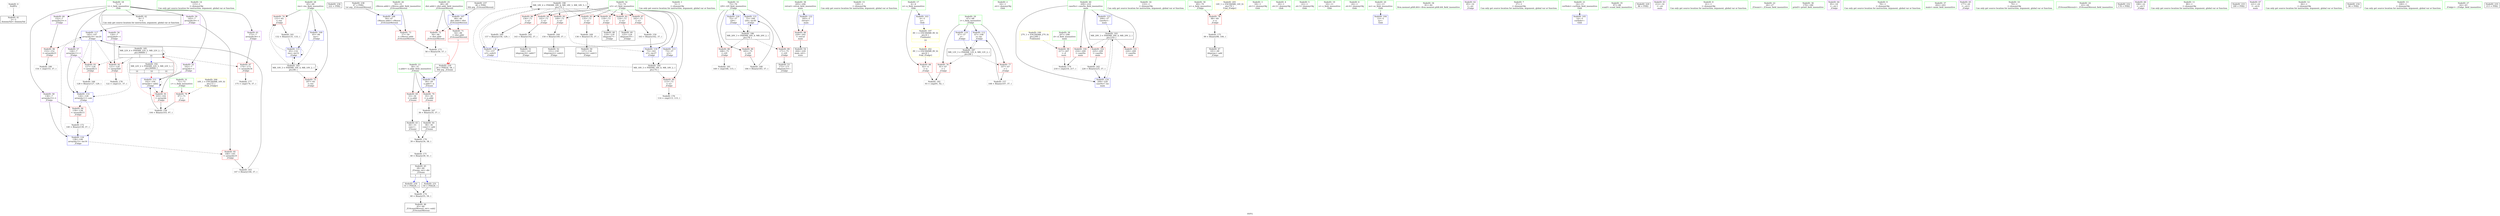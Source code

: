 digraph "SVFG" {
	label="SVFG";

	Node0x561513a5fad0 [shape=record,color=grey,label="{NodeID: 0\nNullPtr}"];
	Node0x561513a5fad0 -> Node0x561513a68640[style=solid];
	Node0x561513a72b00 [shape=record,color=grey,label="{NodeID: 180\n154 = cmp(153, 37, )\n}"];
	Node0x561513a68d20 [shape=record,color=red,label="{NodeID: 97\n174\<--173\n\<--arrayidx34\n_Z3algv\n}"];
	Node0x561513a68d20 -> Node0x561513a72680[style=solid];
	Node0x561513a66d80 [shape=record,color=green,label="{NodeID: 14\n115\<--1\n\<--dummyObj\nCan only get source location for instruction, argument, global var or function.}"];
	Node0x561513a69910 [shape=record,color=blue,label="{NodeID: 111\n102\<--104\narrayidx\<--add2\n_Z3algv\n}"];
	Node0x561513a69910 -> Node0x561513a6bf60[style=dashed];
	Node0x561513a69910 -> Node0x561513a69910[style=dashed];
	Node0x561513a69910 -> Node0x561513a791b0[style=dashed];
	Node0x561513a67af0 [shape=record,color=green,label="{NodeID: 28\n65\<--66\nres\<--res_field_insensitive\n_Z3algv\n}"];
	Node0x561513a67af0 -> Node0x561513a6b190[style=solid];
	Node0x561513a67af0 -> Node0x561513a6b260[style=solid];
	Node0x561513a67af0 -> Node0x561513a69770[style=solid];
	Node0x561513a67af0 -> Node0x561513a6e390[style=solid];
	Node0x561513a68740 [shape=record,color=black,label="{NodeID: 42\n8\<--7\n\<--t\nCan only get source location for instruction, argument, global var or function.}"];
	Node0x561513a6a2f0 [shape=record,color=purple,label="{NodeID: 56\n120\<--7\narrayidx8\<--t\n_Z3algv\n}"];
	Node0x561513a6a2f0 -> Node0x561513a6c030[style=solid];
	Node0x561513a88aa0 [shape=record,color=black,label="{NodeID: 236\n222 = PHI()\n}"];
	Node0x561513a6ae50 [shape=record,color=red,label="{NodeID: 70\n35\<--30\n\<--n.addr\n_Z3sumi\n}"];
	Node0x561513a6ae50 -> Node0x561513a71780[style=solid];
	Node0x561513a71780 [shape=record,color=grey,label="{NodeID: 167\n36 = Binary(35, 37, )\n}"];
	Node0x561513a71780 -> Node0x561513a68910[style=solid];
	Node0x561513a6b9b0 [shape=record,color=red,label="{NodeID: 84\n142\<--73\n\<--x3\n_Z3algv\n}"];
	Node0x561513a6b9b0 -> Node0x561513a71480[style=solid];
	Node0x561513a5eed0 [shape=record,color=green,label="{NodeID: 1\n5\<--1\n\<--dummyObj\nCan only get source location for instruction, argument, global var or function.}"];
	Node0x561513a72c80 [shape=record,color=grey,label="{NodeID: 181\n169 = cmp(168, 115, )\n}"];
	Node0x561513a68df0 [shape=record,color=red,label="{NodeID: 98\n229\<--205\n\<--retval\nmain\n}"];
	Node0x561513a68df0 -> Node0x561513a6a150[style=solid];
	Node0x561513a66e80 [shape=record,color=green,label="{NodeID: 15\n129\<--1\n\<--dummyObj\nCan only get source location for instruction, argument, global var or function.}"];
	Node0x561513a699e0 [shape=record,color=blue,label="{NodeID: 112\n67\<--108\ni\<--inc\n_Z3algv\n}"];
	Node0x561513a699e0 -> Node0x561513a79bb0[style=dashed];
	Node0x561513a67bc0 [shape=record,color=green,label="{NodeID: 29\n67\<--68\ni\<--i_field_insensitive\n_Z3algv\n}"];
	Node0x561513a67bc0 -> Node0x561513a6b330[style=solid];
	Node0x561513a67bc0 -> Node0x561513a6b400[style=solid];
	Node0x561513a67bc0 -> Node0x561513a69840[style=solid];
	Node0x561513a67bc0 -> Node0x561513a699e0[style=solid];
	Node0x561513a68840 [shape=record,color=black,label="{NodeID: 43\n34\<--33\nconv\<--\n_Z3sumi\n}"];
	Node0x561513a68840 -> Node0x561513a71c00[style=solid];
	Node0x561513a6a3c0 [shape=record,color=purple,label="{NodeID: 57\n126\<--7\narrayidx11\<--t\n_Z3algv\n}"];
	Node0x561513a6a3c0 -> Node0x561513a6c100[style=solid];
	Node0x561513a6a3c0 -> Node0x561513a69b80[style=solid];
	Node0x561513a88b70 [shape=record,color=black,label="{NodeID: 237\n46 = PHI()\n0th arg _Z10countMovesii }"];
	Node0x561513a88b70 -> Node0x561513a695d0[style=solid];
	Node0x561513a6af20 [shape=record,color=red,label="{NodeID: 71\n54\<--48\n\<--dist.addr\n_Z10countMovesii\n|{<s0>1}}"];
	Node0x561513a6af20:s0 -> Node0x561513a88dd0[style=solid,color=red];
	Node0x561513a71900 [shape=record,color=grey,label="{NodeID: 168\n184 = Binary(183, 37, )\n}"];
	Node0x561513a71900 -> Node0x561513a6e870[style=solid];
	Node0x561513a6ba80 [shape=record,color=red,label="{NodeID: 85\n149\<--73\n\<--x3\n_Z3algv\n}"];
	Node0x561513a6ba80 -> Node0x561513a71300[style=solid];
	Node0x561513a65f00 [shape=record,color=green,label="{NodeID: 2\n16\<--1\n.str\<--dummyObj\nGlob }"];
	Node0x561513a72e00 [shape=record,color=grey,label="{NodeID: 182\n93 = cmp(91, 92, )\n}"];
	Node0x561513a68ec0 [shape=record,color=red,label="{NodeID: 99\n217\<--207\n\<--d\nmain\n}"];
	Node0x561513a68ec0 -> Node0x561513a72980[style=solid];
	Node0x561513a66f80 [shape=record,color=green,label="{NodeID: 16\n133\<--1\n\<--dummyObj\nCan only get source location for instruction, argument, global var or function.}"];
	Node0x561513a69ab0 [shape=record,color=blue,label="{NodeID: 113\n73\<--37\nx3\<--\n_Z3algv\n}"];
	Node0x561513a69ab0 -> Node0x561513a78cb0[style=dashed];
	Node0x561513a67c90 [shape=record,color=green,label="{NodeID: 30\n69\<--70\nx\<--x_field_insensitive\n_Z3algv\n}"];
	Node0x561513a67c90 -> Node0x561513a6b4d0[style=solid];
	Node0x561513a68910 [shape=record,color=black,label="{NodeID: 44\n38\<--36\nconv1\<--add\n_Z3sumi\n}"];
	Node0x561513a68910 -> Node0x561513a71c00[style=solid];
	Node0x561513a6a490 [shape=record,color=purple,label="{NodeID: 58\n138\<--7\narrayidx15\<--t\n_Z3algv\n}"];
	Node0x561513a6a490 -> Node0x561513a6c1d0[style=solid];
	Node0x561513a6a490 -> Node0x561513a6e460[style=solid];
	Node0x561513a88cd0 [shape=record,color=black,label="{NodeID: 238\n47 = PHI()\n1st arg _Z10countMovesii }"];
	Node0x561513a88cd0 -> Node0x561513a696a0[style=solid];
	Node0x561513a6aff0 [shape=record,color=red,label="{NodeID: 72\n56\<--48\n\<--dist.addr\n_Z10countMovesii\n}"];
	Node0x561513a6aff0 -> Node0x561513a72080[style=solid];
	Node0x561513a71a80 [shape=record,color=grey,label="{NodeID: 169\n136 = Binary(135, 37, )\n}"];
	Node0x561513a71a80 -> Node0x561513a69e10[style=solid];
	Node0x561513a6bb50 [shape=record,color=red,label="{NodeID: 86\n156\<--73\n\<--x3\n_Z3algv\n}"];
	Node0x561513a6bb50 -> Node0x561513a70d00[style=solid];
	Node0x561513a65f90 [shape=record,color=green,label="{NodeID: 3\n18\<--1\n.str.1\<--dummyObj\nGlob }"];
	Node0x561513a787b0 [shape=record,color=black,label="{NodeID: 183\nMR_10V_3 = PHI(MR_10V_4, MR_10V_2, )\npts\{66 \}\n}"];
	Node0x561513a787b0 -> Node0x561513a6b190[style=dashed];
	Node0x561513a787b0 -> Node0x561513a6b260[style=dashed];
	Node0x561513a787b0 -> Node0x561513a6e390[style=dashed];
	Node0x561513a787b0 -> Node0x561513a787b0[style=dashed];
	Node0x561513a68f90 [shape=record,color=red,label="{NodeID: 100\n216\<--209\n\<--caseNo\nmain\n}"];
	Node0x561513a68f90 -> Node0x561513a72980[style=solid];
	Node0x561513a67080 [shape=record,color=green,label="{NodeID: 17\n4\<--6\nn\<--n_field_insensitive\nGlob }"];
	Node0x561513a67080 -> Node0x561513a6acb0[style=solid];
	Node0x561513a67080 -> Node0x561513a69200[style=solid];
	Node0x561513a7dbd0 [shape=record,color=yellow,style=double,label="{NodeID: 197\n8V_1 = ENCHI(MR_8V_0)\npts\{6 \}\nFun[main]|{<s0>10}}"];
	Node0x561513a7dbd0:s0 -> Node0x561513a7e060[style=dashed,color=red];
	Node0x561513a69b80 [shape=record,color=blue,label="{NodeID: 114\n126\<--128\narrayidx11\<--sub\n_Z3algv\n}"];
	Node0x561513a69b80 -> Node0x561513a6c1d0[style=dashed];
	Node0x561513a69b80 -> Node0x561513a6e460[style=dashed];
	Node0x561513a67d60 [shape=record,color=green,label="{NodeID: 31\n71\<--72\nc\<--c_field_insensitive\n_Z3algv\n}"];
	Node0x561513a67d60 -> Node0x561513a6b5a0[style=solid];
	Node0x561513a689e0 [shape=record,color=black,label="{NodeID: 45\n28\<--40\n_Z3sumi_ret\<--div\n_Z3sumi\n|{<s0>1|<s1>2}}"];
	Node0x561513a689e0:s0 -> Node0x561513a88470[style=solid,color=blue];
	Node0x561513a689e0:s1 -> Node0x561513a88660[style=solid,color=blue];
	Node0x561513a6a560 [shape=record,color=purple,label="{NodeID: 59\n145\<--7\narrayidx19\<--t\n_Z3algv\n}"];
	Node0x561513a6a560 -> Node0x561513a6c2a0[style=solid];
	Node0x561513a6a560 -> Node0x561513a6e530[style=solid];
	Node0x561513a88dd0 [shape=record,color=black,label="{NodeID: 239\n29 = PHI(54, 58, )\n0th arg _Z3sumi }"];
	Node0x561513a88dd0 -> Node0x561513a69500[style=solid];
	Node0x561513a6b0c0 [shape=record,color=red,label="{NodeID: 73\n57\<--50\n\<--cMoves.addr\n_Z10countMovesii\n}"];
	Node0x561513a6b0c0 -> Node0x561513a72080[style=solid];
	Node0x561513a71c00 [shape=record,color=grey,label="{NodeID: 170\n39 = Binary(34, 38, )\n}"];
	Node0x561513a71c00 -> Node0x561513a71d80[style=solid];
	Node0x561513a6bc20 [shape=record,color=red,label="{NodeID: 87\n162\<--73\n\<--x3\n_Z3algv\n}"];
	Node0x561513a6bc20 -> Node0x561513a70b80[style=solid];
	Node0x561513a66020 [shape=record,color=green,label="{NodeID: 4\n20\<--1\n.str.2\<--dummyObj\nGlob }"];
	Node0x561513a78cb0 [shape=record,color=black,label="{NodeID: 184\nMR_18V_3 = PHI(MR_18V_6, MR_18V_2, )\npts\{74 \}\n}"];
	Node0x561513a78cb0 -> Node0x561513a6b670[style=dashed];
	Node0x561513a78cb0 -> Node0x561513a7aab0[style=dashed];
	Node0x561513a69060 [shape=record,color=red,label="{NodeID: 101\n220\<--209\n\<--caseNo\nmain\n}"];
	Node0x561513a67180 [shape=record,color=green,label="{NodeID: 18\n7\<--9\nt\<--t_field_insensitive\nGlob }"];
	Node0x561513a67180 -> Node0x561513a68740[style=solid];
	Node0x561513a67180 -> Node0x561513a6a220[style=solid];
	Node0x561513a67180 -> Node0x561513a6a2f0[style=solid];
	Node0x561513a67180 -> Node0x561513a6a3c0[style=solid];
	Node0x561513a67180 -> Node0x561513a6a490[style=solid];
	Node0x561513a67180 -> Node0x561513a6a560[style=solid];
	Node0x561513a67180 -> Node0x561513a6a630[style=solid];
	Node0x561513a67180 -> Node0x561513a6a700[style=solid];
	Node0x561513a6e390 [shape=record,color=blue,label="{NodeID: 115\n65\<--132\nres\<--inc12\n_Z3algv\n}"];
	Node0x561513a6e390 -> Node0x561513a6b190[style=dashed];
	Node0x561513a6e390 -> Node0x561513a6e390[style=dashed];
	Node0x561513a6e390 -> Node0x561513a787b0[style=dashed];
	Node0x561513a67e30 [shape=record,color=green,label="{NodeID: 32\n73\<--74\nx3\<--x3_field_insensitive\n_Z3algv\n}"];
	Node0x561513a67e30 -> Node0x561513a6b670[style=solid];
	Node0x561513a67e30 -> Node0x561513a6b740[style=solid];
	Node0x561513a67e30 -> Node0x561513a6b810[style=solid];
	Node0x561513a67e30 -> Node0x561513a6b8e0[style=solid];
	Node0x561513a67e30 -> Node0x561513a6b9b0[style=solid];
	Node0x561513a67e30 -> Node0x561513a6ba80[style=solid];
	Node0x561513a67e30 -> Node0x561513a6bb50[style=solid];
	Node0x561513a67e30 -> Node0x561513a6bc20[style=solid];
	Node0x561513a67e30 -> Node0x561513a69ab0[style=solid];
	Node0x561513a67e30 -> Node0x561513a6e600[style=solid];
	Node0x561513a67e30 -> Node0x561513a6e6d0[style=solid];
	Node0x561513a68ab0 [shape=record,color=black,label="{NodeID: 46\n45\<--60\n_Z10countMovesii_ret\<--sub2\n_Z10countMovesii\n}"];
	Node0x561513a6a630 [shape=record,color=purple,label="{NodeID: 60\n152\<--7\narrayidx23\<--t\n_Z3algv\n}"];
	Node0x561513a6a630 -> Node0x561513a68c50[style=solid];
	Node0x561513a70880 [shape=record,color=grey,label="{NodeID: 157\n108 = Binary(107, 37, )\n}"];
	Node0x561513a70880 -> Node0x561513a699e0[style=solid];
	Node0x561513a6b190 [shape=record,color=red,label="{NodeID: 74\n131\<--65\n\<--res\n_Z3algv\n}"];
	Node0x561513a6b190 -> Node0x561513a70e80[style=solid];
	Node0x561513a71d80 [shape=record,color=grey,label="{NodeID: 171\n40 = Binary(39, 41, )\n}"];
	Node0x561513a71d80 -> Node0x561513a689e0[style=solid];
	Node0x561513a6bcf0 [shape=record,color=red,label="{NodeID: 88\n168\<--75\n\<--i29\n_Z3algv\n}"];
	Node0x561513a6bcf0 -> Node0x561513a72c80[style=solid];
	Node0x561513a66870 [shape=record,color=green,label="{NodeID: 5\n22\<--1\n.str.3\<--dummyObj\nGlob }"];
	Node0x561513a791b0 [shape=record,color=black,label="{NodeID: 185\nMR_22V_4 = PHI(MR_22V_5, MR_22V_2, )\npts\{90000 \}\n|{|<s5>10}}"];
	Node0x561513a791b0 -> Node0x561513a6c030[style=dashed];
	Node0x561513a791b0 -> Node0x561513a6c100[style=dashed];
	Node0x561513a791b0 -> Node0x561513a68d20[style=dashed];
	Node0x561513a791b0 -> Node0x561513a69b80[style=dashed];
	Node0x561513a791b0 -> Node0x561513a791b0[style=dashed];
	Node0x561513a791b0:s5 -> Node0x561513a6c780[style=dashed,color=blue];
	Node0x561513a69130 [shape=record,color=red,label="{NodeID: 102\n225\<--209\n\<--caseNo\nmain\n}"];
	Node0x561513a69130 -> Node0x561513a71000[style=solid];
	Node0x561513a67280 [shape=record,color=green,label="{NodeID: 19\n10\<--11\ns\<--s_field_insensitive\nGlob }"];
	Node0x561513a7ddc0 [shape=record,color=yellow,style=double,label="{NodeID: 199\n27V_1 = ENCHI(MR_27V_0)\npts\{208 \}\nFun[main]}"];
	Node0x561513a7ddc0 -> Node0x561513a68ec0[style=dashed];
	Node0x561513a6e460 [shape=record,color=blue,label="{NodeID: 116\n138\<--140\narrayidx15\<--inc16\n_Z3algv\n}"];
	Node0x561513a6e460 -> Node0x561513a6c2a0[style=dashed];
	Node0x561513a6e460 -> Node0x561513a6e530[style=dashed];
	Node0x561513a67f00 [shape=record,color=green,label="{NodeID: 33\n75\<--76\ni29\<--i29_field_insensitive\n_Z3algv\n}"];
	Node0x561513a67f00 -> Node0x561513a6bcf0[style=solid];
	Node0x561513a67f00 -> Node0x561513a6bdc0[style=solid];
	Node0x561513a67f00 -> Node0x561513a6be90[style=solid];
	Node0x561513a67f00 -> Node0x561513a6e7a0[style=solid];
	Node0x561513a67f00 -> Node0x561513a6e870[style=solid];
	Node0x561513a68b80 [shape=record,color=black,label="{NodeID: 47\n101\<--99\nidxprom\<--add\n_Z3algv\n}"];
	Node0x561513a6a700 [shape=record,color=purple,label="{NodeID: 61\n173\<--7\narrayidx34\<--t\n_Z3algv\n}"];
	Node0x561513a6a700 -> Node0x561513a68d20[style=solid];
	Node0x561513a70a00 [shape=record,color=grey,label="{NodeID: 158\n104 = Binary(103, 97, )\n}"];
	Node0x561513a70a00 -> Node0x561513a69910[style=solid];
	Node0x561513a6b260 [shape=record,color=red,label="{NodeID: 75\n187\<--65\n\<--res\n_Z3algv\n}"];
	Node0x561513a71f00 [shape=record,color=grey,label="{NodeID: 172\n140 = Binary(139, 37, )\n}"];
	Node0x561513a71f00 -> Node0x561513a6e460[style=solid];
	Node0x561513a6bdc0 [shape=record,color=red,label="{NodeID: 89\n171\<--75\n\<--i29\n_Z3algv\n}"];
	Node0x561513a6bdc0 -> Node0x561513a6a080[style=solid];
	Node0x561513a66900 [shape=record,color=green,label="{NodeID: 6\n24\<--1\n.str.4\<--dummyObj\nGlob }"];
	Node0x561513a796b0 [shape=record,color=black,label="{NodeID: 186\nMR_20V_3 = PHI(MR_20V_4, MR_20V_2, )\npts\{76 \}\n}"];
	Node0x561513a796b0 -> Node0x561513a6bcf0[style=dashed];
	Node0x561513a796b0 -> Node0x561513a6bdc0[style=dashed];
	Node0x561513a796b0 -> Node0x561513a6be90[style=dashed];
	Node0x561513a796b0 -> Node0x561513a6e870[style=dashed];
	Node0x561513a69200 [shape=record,color=blue,label="{NodeID: 103\n4\<--5\nn\<--\nGlob }"];
	Node0x561513a69200 -> Node0x561513a7dbd0[style=dashed];
	Node0x561513a67380 [shape=record,color=green,label="{NodeID: 20\n12\<--13\nss\<--ss_field_insensitive\nGlob }"];
	Node0x561513a67380 -> Node0x561513a69300[style=solid];
	Node0x561513a6e530 [shape=record,color=blue,label="{NodeID: 117\n145\<--147\narrayidx19\<--inc20\n_Z3algv\n}"];
	Node0x561513a6e530 -> Node0x561513a6c030[style=dashed];
	Node0x561513a6e530 -> Node0x561513a6c100[style=dashed];
	Node0x561513a6e530 -> Node0x561513a68c50[style=dashed];
	Node0x561513a6e530 -> Node0x561513a69b80[style=dashed];
	Node0x561513a6e530 -> Node0x561513a791b0[style=dashed];
	Node0x561513a67fd0 [shape=record,color=green,label="{NodeID: 34\n81\<--82\nllvm.memset.p0i8.i64\<--llvm.memset.p0i8.i64_field_insensitive\n}"];
	Node0x561513a69c70 [shape=record,color=black,label="{NodeID: 48\n119\<--118\nidxprom7\<--\n_Z3algv\n}"];
	Node0x561513a6a7d0 [shape=record,color=purple,label="{NodeID: 62\n85\<--16\n\<--.str\n_Z3algv\n}"];
	Node0x561513a70b80 [shape=record,color=grey,label="{NodeID: 159\n163 = Binary(162, 37, )\n}"];
	Node0x561513a70b80 -> Node0x561513a6e6d0[style=solid];
	Node0x561513a6b330 [shape=record,color=red,label="{NodeID: 76\n91\<--67\n\<--i\n_Z3algv\n}"];
	Node0x561513a6b330 -> Node0x561513a72e00[style=solid];
	Node0x561513a72080 [shape=record,color=grey,label="{NodeID: 173\n58 = Binary(56, 57, )\n|{<s0>2}}"];
	Node0x561513a72080:s0 -> Node0x561513a88dd0[style=solid,color=red];
	Node0x561513a6be90 [shape=record,color=red,label="{NodeID: 90\n183\<--75\n\<--i29\n_Z3algv\n}"];
	Node0x561513a6be90 -> Node0x561513a71900[style=solid];
	Node0x561513a66990 [shape=record,color=green,label="{NodeID: 7\n37\<--1\n\<--dummyObj\nCan only get source location for instruction, argument, global var or function.}"];
	Node0x561513a79bb0 [shape=record,color=black,label="{NodeID: 187\nMR_12V_3 = PHI(MR_12V_4, MR_12V_2, )\npts\{68 \}\n}"];
	Node0x561513a79bb0 -> Node0x561513a6b330[style=dashed];
	Node0x561513a79bb0 -> Node0x561513a6b400[style=dashed];
	Node0x561513a79bb0 -> Node0x561513a699e0[style=dashed];
	Node0x561513a69300 [shape=record,color=blue,label="{NodeID: 104\n12\<--5\nss\<--\nGlob }"];
	Node0x561513a67480 [shape=record,color=green,label="{NodeID: 21\n14\<--15\ncurHole\<--curHole_field_insensitive\nGlob }"];
	Node0x561513a67480 -> Node0x561513a69400[style=solid];
	Node0x561513a6e600 [shape=record,color=blue,label="{NodeID: 118\n73\<--157\nx3\<--sub25\n_Z3algv\n}"];
	Node0x561513a6e600 -> Node0x561513a7aab0[style=dashed];
	Node0x561513a680d0 [shape=record,color=green,label="{NodeID: 35\n87\<--88\nscanf\<--scanf_field_insensitive\n}"];
	Node0x561513a69d40 [shape=record,color=black,label="{NodeID: 49\n125\<--124\nidxprom10\<--\n_Z3algv\n}"];
	Node0x561513a88370 [shape=record,color=black,label="{NodeID: 229\n86 = PHI()\n}"];
	Node0x561513a6a8a0 [shape=record,color=purple,label="{NodeID: 63\n212\<--16\n\<--.str\nmain\n}"];
	Node0x561513a70d00 [shape=record,color=grey,label="{NodeID: 160\n157 = Binary(156, 129, )\n}"];
	Node0x561513a70d00 -> Node0x561513a6e600[style=solid];
	Node0x561513a6b400 [shape=record,color=red,label="{NodeID: 77\n107\<--67\n\<--i\n_Z3algv\n}"];
	Node0x561513a6b400 -> Node0x561513a70880[style=solid];
	Node0x561513a72200 [shape=record,color=grey,label="{NodeID: 174\n60 = Binary(55, 59, )\n}"];
	Node0x561513a72200 -> Node0x561513a68ab0[style=solid];
	Node0x561513a6bf60 [shape=record,color=red,label="{NodeID: 91\n103\<--102\n\<--arrayidx\n_Z3algv\n}"];
	Node0x561513a6bf60 -> Node0x561513a70a00[style=solid];
	Node0x561513a66a20 [shape=record,color=green,label="{NodeID: 8\n41\<--1\n\<--dummyObj\nCan only get source location for instruction, argument, global var or function.}"];
	Node0x561513a69400 [shape=record,color=blue,label="{NodeID: 105\n14\<--5\ncurHole\<--\nGlob }"];
	Node0x561513a67580 [shape=record,color=green,label="{NodeID: 22\n26\<--27\n_Z3sumi\<--_Z3sumi_field_insensitive\n}"];
	Node0x561513a7e060 [shape=record,color=yellow,style=double,label="{NodeID: 202\n8V_1 = ENCHI(MR_8V_0)\npts\{6 \}\nFun[_Z3algv]}"];
	Node0x561513a7e060 -> Node0x561513a6acb0[style=dashed];
	Node0x561513a6e6d0 [shape=record,color=blue,label="{NodeID: 119\n73\<--163\nx3\<--inc27\n_Z3algv\n}"];
	Node0x561513a6e6d0 -> Node0x561513a78cb0[style=dashed];
	Node0x561513a681d0 [shape=record,color=green,label="{NodeID: 36\n179\<--180\nprintf\<--printf_field_insensitive\n}"];
	Node0x561513a69e10 [shape=record,color=black,label="{NodeID: 50\n137\<--136\nidxprom14\<--sub13\n_Z3algv\n}"];
	Node0x561513a88470 [shape=record,color=black,label="{NodeID: 230\n55 = PHI(28, )\n}"];
	Node0x561513a88470 -> Node0x561513a72200[style=solid];
	Node0x561513a6a970 [shape=record,color=purple,label="{NodeID: 64\n95\<--18\n\<--.str.1\n_Z3algv\n}"];
	Node0x561513a70e80 [shape=record,color=grey,label="{NodeID: 161\n132 = Binary(131, 133, )\n}"];
	Node0x561513a70e80 -> Node0x561513a6e390[style=solid];
	Node0x561513a6b4d0 [shape=record,color=red,label="{NodeID: 78\n98\<--69\n\<--x\n_Z3algv\n}"];
	Node0x561513a6b4d0 -> Node0x561513a72380[style=solid];
	Node0x561513a72380 [shape=record,color=grey,label="{NodeID: 175\n99 = Binary(98, 100, )\n}"];
	Node0x561513a72380 -> Node0x561513a68b80[style=solid];
	Node0x561513a6c030 [shape=record,color=red,label="{NodeID: 92\n121\<--120\n\<--arrayidx8\n_Z3algv\n}"];
	Node0x561513a6c030 -> Node0x561513a72800[style=solid];
	Node0x561513a66ab0 [shape=record,color=green,label="{NodeID: 9\n78\<--1\n\<--dummyObj\nCan only get source location for instruction, argument, global var or function.}"];
	Node0x561513a69500 [shape=record,color=blue,label="{NodeID: 106\n30\<--29\nn.addr\<--n\n_Z3sumi\n}"];
	Node0x561513a69500 -> Node0x561513a6ad80[style=dashed];
	Node0x561513a69500 -> Node0x561513a6ae50[style=dashed];
	Node0x561513a67680 [shape=record,color=green,label="{NodeID: 23\n30\<--31\nn.addr\<--n.addr_field_insensitive\n_Z3sumi\n}"];
	Node0x561513a67680 -> Node0x561513a6ad80[style=solid];
	Node0x561513a67680 -> Node0x561513a6ae50[style=solid];
	Node0x561513a67680 -> Node0x561513a69500[style=solid];
	Node0x561513a6e7a0 [shape=record,color=blue,label="{NodeID: 120\n75\<--37\ni29\<--\n_Z3algv\n}"];
	Node0x561513a6e7a0 -> Node0x561513a796b0[style=dashed];
	Node0x561513a682d0 [shape=record,color=green,label="{NodeID: 37\n202\<--203\nmain\<--main_field_insensitive\n}"];
	Node0x561513a69ee0 [shape=record,color=black,label="{NodeID: 51\n144\<--143\nidxprom18\<--add17\n_Z3algv\n}"];
	Node0x561513a88660 [shape=record,color=black,label="{NodeID: 231\n59 = PHI(28, )\n}"];
	Node0x561513a88660 -> Node0x561513a72200[style=solid];
	Node0x561513a6aa40 [shape=record,color=purple,label="{NodeID: 65\n177\<--20\n\<--.str.2\n_Z3algv\n}"];
	Node0x561513a71000 [shape=record,color=grey,label="{NodeID: 162\n226 = Binary(225, 37, )\n}"];
	Node0x561513a71000 -> Node0x561513a6eae0[style=solid];
	Node0x561513a6b5a0 [shape=record,color=red,label="{NodeID: 79\n97\<--71\n\<--c\n_Z3algv\n}"];
	Node0x561513a6b5a0 -> Node0x561513a70a00[style=solid];
	Node0x561513a72500 [shape=record,color=grey,label="{NodeID: 176\n114 = cmp(113, 115, )\n}"];
	Node0x561513a6c100 [shape=record,color=red,label="{NodeID: 93\n127\<--126\n\<--arrayidx11\n_Z3algv\n}"];
	Node0x561513a6c100 -> Node0x561513a71600[style=solid];
	Node0x561513a66b40 [shape=record,color=green,label="{NodeID: 10\n79\<--1\n\<--dummyObj\nCan only get source location for instruction, argument, global var or function.}"];
	Node0x561513a7aab0 [shape=record,color=black,label="{NodeID: 190\nMR_18V_4 = PHI(MR_18V_4, MR_18V_3, MR_18V_5, )\npts\{74 \}\n}"];
	Node0x561513a7aab0 -> Node0x561513a6b740[style=dashed];
	Node0x561513a7aab0 -> Node0x561513a6b810[style=dashed];
	Node0x561513a7aab0 -> Node0x561513a6b8e0[style=dashed];
	Node0x561513a7aab0 -> Node0x561513a6b9b0[style=dashed];
	Node0x561513a7aab0 -> Node0x561513a6ba80[style=dashed];
	Node0x561513a7aab0 -> Node0x561513a6bb50[style=dashed];
	Node0x561513a7aab0 -> Node0x561513a6bc20[style=dashed];
	Node0x561513a7aab0 -> Node0x561513a6e600[style=dashed];
	Node0x561513a7aab0 -> Node0x561513a6e6d0[style=dashed];
	Node0x561513a7aab0 -> Node0x561513a7aab0[style=dashed];
	Node0x561513a695d0 [shape=record,color=blue,label="{NodeID: 107\n48\<--46\ndist.addr\<--dist\n_Z10countMovesii\n}"];
	Node0x561513a695d0 -> Node0x561513a6af20[style=dashed];
	Node0x561513a695d0 -> Node0x561513a6aff0[style=dashed];
	Node0x561513a67750 [shape=record,color=green,label="{NodeID: 24\n43\<--44\n_Z10countMovesii\<--_Z10countMovesii_field_insensitive\n}"];
	Node0x561513a6e870 [shape=record,color=blue,label="{NodeID: 121\n75\<--184\ni29\<--inc40\n_Z3algv\n}"];
	Node0x561513a6e870 -> Node0x561513a796b0[style=dashed];
	Node0x561513a683d0 [shape=record,color=green,label="{NodeID: 38\n205\<--206\nretval\<--retval_field_insensitive\nmain\n}"];
	Node0x561513a683d0 -> Node0x561513a68df0[style=solid];
	Node0x561513a683d0 -> Node0x561513a6e940[style=solid];
	Node0x561513a69fb0 [shape=record,color=black,label="{NodeID: 52\n151\<--150\nidxprom22\<--sub21\n_Z3algv\n}"];
	Node0x561513a88760 [shape=record,color=black,label="{NodeID: 232\n178 = PHI()\n}"];
	Node0x561513a6ab10 [shape=record,color=purple,label="{NodeID: 66\n188\<--22\n\<--.str.3\n_Z3algv\n}"];
	Node0x561513a71180 [shape=record,color=grey,label="{NodeID: 163\n147 = Binary(146, 37, )\n}"];
	Node0x561513a71180 -> Node0x561513a6e530[style=solid];
	Node0x561513a6b670 [shape=record,color=red,label="{NodeID: 80\n113\<--73\n\<--x3\n_Z3algv\n}"];
	Node0x561513a6b670 -> Node0x561513a72500[style=solid];
	Node0x561513a72680 [shape=record,color=grey,label="{NodeID: 177\n175 = cmp(174, 37, )\n}"];
	Node0x561513a6c1d0 [shape=record,color=red,label="{NodeID: 94\n139\<--138\n\<--arrayidx15\n_Z3algv\n}"];
	Node0x561513a6c1d0 -> Node0x561513a71f00[style=solid];
	Node0x561513a66bd0 [shape=record,color=green,label="{NodeID: 11\n80\<--1\n\<--dummyObj\nCan only get source location for instruction, argument, global var or function.}"];
	Node0x561513a696a0 [shape=record,color=blue,label="{NodeID: 108\n50\<--47\ncMoves.addr\<--cMoves\n_Z10countMovesii\n}"];
	Node0x561513a696a0 -> Node0x561513a6b0c0[style=dashed];
	Node0x561513a67850 [shape=record,color=green,label="{NodeID: 25\n48\<--49\ndist.addr\<--dist.addr_field_insensitive\n_Z10countMovesii\n}"];
	Node0x561513a67850 -> Node0x561513a6af20[style=solid];
	Node0x561513a67850 -> Node0x561513a6aff0[style=solid];
	Node0x561513a67850 -> Node0x561513a695d0[style=solid];
	Node0x561513a7e330 [shape=record,color=yellow,style=double,label="{NodeID: 205\n14V_1 = ENCHI(MR_14V_0)\npts\{70 \}\nFun[_Z3algv]}"];
	Node0x561513a7e330 -> Node0x561513a6b4d0[style=dashed];
	Node0x561513a6e940 [shape=record,color=blue,label="{NodeID: 122\n205\<--5\nretval\<--\nmain\n}"];
	Node0x561513a6e940 -> Node0x561513a68df0[style=dashed];
	Node0x561513a684a0 [shape=record,color=green,label="{NodeID: 39\n207\<--208\nd\<--d_field_insensitive\nmain\n}"];
	Node0x561513a684a0 -> Node0x561513a68ec0[style=solid];
	Node0x561513a6a080 [shape=record,color=black,label="{NodeID: 53\n172\<--171\nidxprom33\<--\n_Z3algv\n}"];
	Node0x561513a88830 [shape=record,color=black,label="{NodeID: 233\n189 = PHI()\n}"];
	Node0x561513a6abe0 [shape=record,color=purple,label="{NodeID: 67\n221\<--24\n\<--.str.4\nmain\n}"];
	Node0x561513a71300 [shape=record,color=grey,label="{NodeID: 164\n150 = Binary(149, 37, )\n}"];
	Node0x561513a71300 -> Node0x561513a69fb0[style=solid];
	Node0x561513a6b740 [shape=record,color=red,label="{NodeID: 81\n118\<--73\n\<--x3\n_Z3algv\n}"];
	Node0x561513a6b740 -> Node0x561513a69c70[style=solid];
	Node0x561513a72800 [shape=record,color=grey,label="{NodeID: 178\n122 = cmp(121, 37, )\n}"];
	Node0x561513a6c2a0 [shape=record,color=red,label="{NodeID: 95\n146\<--145\n\<--arrayidx19\n_Z3algv\n}"];
	Node0x561513a6c2a0 -> Node0x561513a71180[style=solid];
	Node0x561513a66c60 [shape=record,color=green,label="{NodeID: 12\n84\<--1\n\<--dummyObj\nCan only get source location for instruction, argument, global var or function.}"];
	Node0x561513a6c780 [shape=record,color=black,label="{NodeID: 192\nMR_22V_2 = PHI(MR_22V_3, MR_22V_1, )\npts\{90000 \}\n|{<s0>10|<s1>10|<s2>10}}"];
	Node0x561513a6c780:s0 -> Node0x561513a6bf60[style=dashed,color=red];
	Node0x561513a6c780:s1 -> Node0x561513a69910[style=dashed,color=red];
	Node0x561513a6c780:s2 -> Node0x561513a791b0[style=dashed,color=red];
	Node0x561513a69770 [shape=record,color=blue,label="{NodeID: 109\n65\<--84\nres\<--\n_Z3algv\n}"];
	Node0x561513a69770 -> Node0x561513a787b0[style=dashed];
	Node0x561513a67920 [shape=record,color=green,label="{NodeID: 26\n50\<--51\ncMoves.addr\<--cMoves.addr_field_insensitive\n_Z10countMovesii\n}"];
	Node0x561513a67920 -> Node0x561513a6b0c0[style=solid];
	Node0x561513a67920 -> Node0x561513a696a0[style=solid];
	Node0x561513a7e410 [shape=record,color=yellow,style=double,label="{NodeID: 206\n16V_1 = ENCHI(MR_16V_0)\npts\{72 \}\nFun[_Z3algv]}"];
	Node0x561513a7e410 -> Node0x561513a6b5a0[style=dashed];
	Node0x561513a6ea10 [shape=record,color=blue,label="{NodeID: 123\n209\<--37\ncaseNo\<--\nmain\n}"];
	Node0x561513a6ea10 -> Node0x561513a6cc80[style=dashed];
	Node0x561513a68570 [shape=record,color=green,label="{NodeID: 40\n209\<--210\ncaseNo\<--caseNo_field_insensitive\nmain\n}"];
	Node0x561513a68570 -> Node0x561513a68f90[style=solid];
	Node0x561513a68570 -> Node0x561513a69060[style=solid];
	Node0x561513a68570 -> Node0x561513a69130[style=solid];
	Node0x561513a68570 -> Node0x561513a6ea10[style=solid];
	Node0x561513a68570 -> Node0x561513a6eae0[style=solid];
	Node0x561513a6a150 [shape=record,color=black,label="{NodeID: 54\n204\<--229\nmain_ret\<--\nmain\n}"];
	Node0x561513a88900 [shape=record,color=black,label="{NodeID: 234\n96 = PHI()\n}"];
	Node0x561513a6acb0 [shape=record,color=red,label="{NodeID: 68\n92\<--4\n\<--n\n_Z3algv\n}"];
	Node0x561513a6acb0 -> Node0x561513a72e00[style=solid];
	Node0x561513a71480 [shape=record,color=grey,label="{NodeID: 165\n143 = Binary(142, 37, )\n}"];
	Node0x561513a71480 -> Node0x561513a69ee0[style=solid];
	Node0x561513a6b810 [shape=record,color=red,label="{NodeID: 82\n124\<--73\n\<--x3\n_Z3algv\n}"];
	Node0x561513a6b810 -> Node0x561513a69d40[style=solid];
	Node0x561513a72980 [shape=record,color=grey,label="{NodeID: 179\n218 = cmp(216, 217, )\n}"];
	Node0x561513a68c50 [shape=record,color=red,label="{NodeID: 96\n153\<--152\n\<--arrayidx23\n_Z3algv\n}"];
	Node0x561513a68c50 -> Node0x561513a72b00[style=solid];
	Node0x561513a66cf0 [shape=record,color=green,label="{NodeID: 13\n100\<--1\n\<--dummyObj\nCan only get source location for instruction, argument, global var or function.}"];
	Node0x561513a6cc80 [shape=record,color=black,label="{NodeID: 193\nMR_29V_3 = PHI(MR_29V_4, MR_29V_2, )\npts\{210 \}\n}"];
	Node0x561513a6cc80 -> Node0x561513a68f90[style=dashed];
	Node0x561513a6cc80 -> Node0x561513a69060[style=dashed];
	Node0x561513a6cc80 -> Node0x561513a69130[style=dashed];
	Node0x561513a6cc80 -> Node0x561513a6eae0[style=dashed];
	Node0x561513a69840 [shape=record,color=blue,label="{NodeID: 110\n67\<--37\ni\<--\n_Z3algv\n}"];
	Node0x561513a69840 -> Node0x561513a79bb0[style=dashed];
	Node0x561513a679f0 [shape=record,color=green,label="{NodeID: 27\n62\<--63\n_Z3algv\<--_Z3algv_field_insensitive\n}"];
	Node0x561513a6eae0 [shape=record,color=blue,label="{NodeID: 124\n209\<--226\ncaseNo\<--inc\nmain\n}"];
	Node0x561513a6eae0 -> Node0x561513a6cc80[style=dashed];
	Node0x561513a68640 [shape=record,color=black,label="{NodeID: 41\n2\<--3\ndummyVal\<--dummyVal\n}"];
	Node0x561513a6a220 [shape=record,color=purple,label="{NodeID: 55\n102\<--7\narrayidx\<--t\n_Z3algv\n}"];
	Node0x561513a6a220 -> Node0x561513a6bf60[style=solid];
	Node0x561513a6a220 -> Node0x561513a69910[style=solid];
	Node0x561513a889d0 [shape=record,color=black,label="{NodeID: 235\n213 = PHI()\n}"];
	Node0x561513a6ad80 [shape=record,color=red,label="{NodeID: 69\n33\<--30\n\<--n.addr\n_Z3sumi\n}"];
	Node0x561513a6ad80 -> Node0x561513a68840[style=solid];
	Node0x561513a71600 [shape=record,color=grey,label="{NodeID: 166\n128 = Binary(127, 129, )\n}"];
	Node0x561513a71600 -> Node0x561513a69b80[style=solid];
	Node0x561513a6b8e0 [shape=record,color=red,label="{NodeID: 83\n135\<--73\n\<--x3\n_Z3algv\n}"];
	Node0x561513a6b8e0 -> Node0x561513a71a80[style=solid];
}
